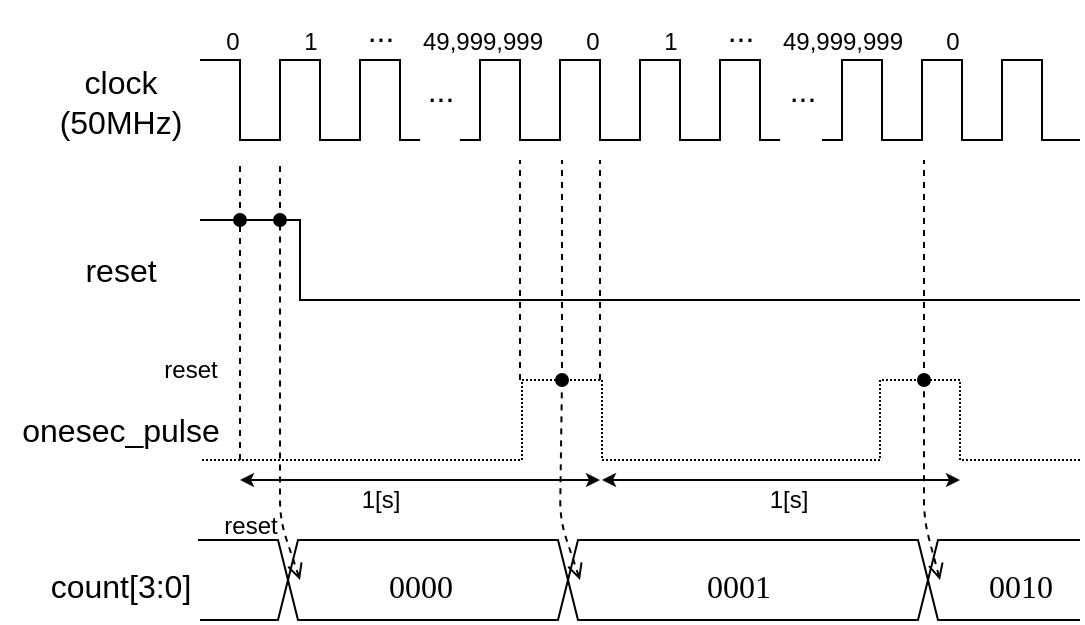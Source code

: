 <mxfile>
    <diagram id="_Tr8olxt_fTSZCQEv20e" name="ページ1">
        <mxGraphModel dx="996" dy="487" grid="1" gridSize="10" guides="1" tooltips="1" connect="1" arrows="1" fold="1" page="1" pageScale="1" pageWidth="827" pageHeight="1169" math="0" shadow="0">
            <root>
                <mxCell id="0"/>
                <mxCell id="1" parent="0"/>
                <mxCell id="2" value="" style="endArrow=none;html=1;rounded=0;curved=0;" edge="1" parent="1">
                    <mxGeometry width="50" height="50" relative="1" as="geometry">
                        <mxPoint x="100" y="200" as="sourcePoint"/>
                        <mxPoint x="210" y="240" as="targetPoint"/>
                        <Array as="points">
                            <mxPoint x="120" y="200"/>
                            <mxPoint x="120" y="240"/>
                            <mxPoint x="140" y="240"/>
                            <mxPoint x="140" y="200"/>
                            <mxPoint x="160" y="200"/>
                            <mxPoint x="160" y="240"/>
                            <mxPoint x="180" y="240"/>
                            <mxPoint x="180" y="200"/>
                            <mxPoint x="200" y="200"/>
                            <mxPoint x="200" y="240"/>
                        </Array>
                    </mxGeometry>
                </mxCell>
                <mxCell id="3" value="" style="endArrow=none;html=1;rounded=0;curved=0;" edge="1" parent="1">
                    <mxGeometry width="50" height="50" relative="1" as="geometry">
                        <mxPoint x="100" y="280" as="sourcePoint"/>
                        <mxPoint x="540" y="320" as="targetPoint"/>
                        <Array as="points">
                            <mxPoint x="150" y="280"/>
                            <mxPoint x="150" y="320"/>
                        </Array>
                    </mxGeometry>
                </mxCell>
                <mxCell id="4" value="" style="endArrow=none;html=1;rounded=0;curved=0;dashed=1;dashPattern=1 1;" edge="1" parent="1">
                    <mxGeometry width="50" height="50" relative="1" as="geometry">
                        <mxPoint x="101" y="400" as="sourcePoint"/>
                        <mxPoint x="540" y="400" as="targetPoint"/>
                        <Array as="points">
                            <mxPoint x="261" y="400"/>
                            <mxPoint x="261" y="360"/>
                            <mxPoint x="301" y="360"/>
                            <mxPoint x="301" y="400"/>
                            <mxPoint x="440" y="400"/>
                            <mxPoint x="440" y="360"/>
                            <mxPoint x="480" y="360"/>
                            <mxPoint x="480" y="400"/>
                        </Array>
                    </mxGeometry>
                </mxCell>
                <mxCell id="6" value="" style="endArrow=oval;dashed=1;html=1;endFill=1;" edge="1" parent="1">
                    <mxGeometry width="50" height="50" relative="1" as="geometry">
                        <mxPoint x="120" y="400" as="sourcePoint"/>
                        <mxPoint x="120" y="280" as="targetPoint"/>
                    </mxGeometry>
                </mxCell>
                <mxCell id="7" value="" style="endArrow=oval;dashed=1;html=1;startArrow=open;startFill=0;endFill=1;" edge="1" parent="1">
                    <mxGeometry width="50" height="50" relative="1" as="geometry">
                        <mxPoint x="150" y="460" as="sourcePoint"/>
                        <mxPoint x="140" y="280" as="targetPoint"/>
                        <Array as="points">
                            <mxPoint x="140" y="430"/>
                        </Array>
                    </mxGeometry>
                </mxCell>
                <mxCell id="8" value="" style="endArrow=classic;html=1;startArrow=classic;startFill=1;endFill=1;endSize=4;startSize=4;" edge="1" parent="1">
                    <mxGeometry width="50" height="50" relative="1" as="geometry">
                        <mxPoint x="120" y="410" as="sourcePoint"/>
                        <mxPoint x="300" y="410" as="targetPoint"/>
                    </mxGeometry>
                </mxCell>
                <mxCell id="10" value="" style="endArrow=none;html=1;rounded=0;curved=0;" edge="1" parent="1">
                    <mxGeometry width="50" height="50" relative="1" as="geometry">
                        <mxPoint x="230" y="240" as="sourcePoint"/>
                        <mxPoint x="390" y="240" as="targetPoint"/>
                        <Array as="points">
                            <mxPoint x="240" y="240"/>
                            <mxPoint x="240" y="200"/>
                            <mxPoint x="260" y="200"/>
                            <mxPoint x="260" y="240"/>
                            <mxPoint x="280" y="240"/>
                            <mxPoint x="280" y="200"/>
                            <mxPoint x="300" y="200"/>
                            <mxPoint x="300" y="240"/>
                            <mxPoint x="320" y="240"/>
                            <mxPoint x="320" y="200"/>
                            <mxPoint x="340" y="200"/>
                            <mxPoint x="340" y="240"/>
                            <mxPoint x="360" y="240"/>
                            <mxPoint x="360" y="200"/>
                            <mxPoint x="380" y="200"/>
                            <mxPoint x="380" y="240"/>
                        </Array>
                    </mxGeometry>
                </mxCell>
                <mxCell id="11" value="..." style="text;html=1;align=center;verticalAlign=middle;resizable=0;points=[];autosize=1;strokeColor=none;fillColor=none;fontSize=16;fontFamily=Helvetica;" vertex="1" parent="1">
                    <mxGeometry x="200" y="200" width="40" height="30" as="geometry"/>
                </mxCell>
                <mxCell id="12" value="" style="endArrow=none;html=1;rounded=0;curved=0;" edge="1" parent="1">
                    <mxGeometry width="50" height="50" relative="1" as="geometry">
                        <mxPoint x="411" y="240" as="sourcePoint"/>
                        <mxPoint x="540" y="240" as="targetPoint"/>
                        <Array as="points">
                            <mxPoint x="421" y="240"/>
                            <mxPoint x="421" y="200"/>
                            <mxPoint x="441" y="200"/>
                            <mxPoint x="441" y="240"/>
                            <mxPoint x="461" y="240"/>
                            <mxPoint x="461" y="200"/>
                            <mxPoint x="481" y="200"/>
                            <mxPoint x="481" y="240"/>
                            <mxPoint x="501" y="240"/>
                            <mxPoint x="501" y="200"/>
                            <mxPoint x="521" y="200"/>
                            <mxPoint x="521" y="240"/>
                        </Array>
                    </mxGeometry>
                </mxCell>
                <mxCell id="13" value="..." style="text;html=1;align=center;verticalAlign=middle;resizable=0;points=[];autosize=1;strokeColor=none;fillColor=none;fontSize=16;fontFamily=Helvetica;" vertex="1" parent="1">
                    <mxGeometry x="381" y="200" width="40" height="30" as="geometry"/>
                </mxCell>
                <mxCell id="14" value="" style="endArrow=none;dashed=1;html=1;" edge="1" parent="1">
                    <mxGeometry width="50" height="50" relative="1" as="geometry">
                        <mxPoint x="260" y="360" as="sourcePoint"/>
                        <mxPoint x="260" y="250" as="targetPoint"/>
                    </mxGeometry>
                </mxCell>
                <mxCell id="15" value="" style="endArrow=none;dashed=1;html=1;" edge="1" parent="1">
                    <mxGeometry width="50" height="50" relative="1" as="geometry">
                        <mxPoint x="300" y="360" as="sourcePoint"/>
                        <mxPoint x="300" y="250" as="targetPoint"/>
                    </mxGeometry>
                </mxCell>
                <mxCell id="16" value="0" style="text;html=1;align=center;verticalAlign=middle;resizable=0;points=[];autosize=1;strokeColor=none;fillColor=none;" vertex="1" parent="1">
                    <mxGeometry x="101" y="176" width="30" height="30" as="geometry"/>
                </mxCell>
                <mxCell id="17" value="1" style="text;html=1;align=center;verticalAlign=middle;resizable=0;points=[];autosize=1;strokeColor=none;fillColor=none;" vertex="1" parent="1">
                    <mxGeometry x="140" y="176" width="30" height="30" as="geometry"/>
                </mxCell>
                <mxCell id="19" value="49,999,999" style="text;html=1;align=center;verticalAlign=middle;resizable=0;points=[];autosize=1;strokeColor=none;fillColor=none;" vertex="1" parent="1">
                    <mxGeometry x="201" y="176" width="80" height="30" as="geometry"/>
                </mxCell>
                <mxCell id="20" value="0" style="text;html=1;align=center;verticalAlign=middle;resizable=0;points=[];autosize=1;strokeColor=none;fillColor=none;" vertex="1" parent="1">
                    <mxGeometry x="281" y="176" width="30" height="30" as="geometry"/>
                </mxCell>
                <mxCell id="22" value="1" style="text;html=1;align=center;verticalAlign=middle;resizable=0;points=[];autosize=1;strokeColor=none;fillColor=none;" vertex="1" parent="1">
                    <mxGeometry x="320" y="176" width="30" height="30" as="geometry"/>
                </mxCell>
                <mxCell id="25" value="49,999,999" style="text;html=1;align=center;verticalAlign=middle;resizable=0;points=[];autosize=1;strokeColor=none;fillColor=none;" vertex="1" parent="1">
                    <mxGeometry x="381" y="176" width="80" height="30" as="geometry"/>
                </mxCell>
                <mxCell id="26" value="0" style="text;html=1;align=center;verticalAlign=middle;resizable=0;points=[];autosize=1;strokeColor=none;fillColor=none;" vertex="1" parent="1">
                    <mxGeometry x="461" y="176" width="30" height="30" as="geometry"/>
                </mxCell>
                <mxCell id="27" value="..." style="text;html=1;align=center;verticalAlign=middle;resizable=0;points=[];autosize=1;strokeColor=none;fillColor=none;fontSize=16;fontFamily=Helvetica;" vertex="1" parent="1">
                    <mxGeometry x="170" y="170" width="40" height="30" as="geometry"/>
                </mxCell>
                <mxCell id="28" value="..." style="text;html=1;align=center;verticalAlign=middle;resizable=0;points=[];autosize=1;strokeColor=none;fillColor=none;fontSize=16;fontFamily=Helvetica;" vertex="1" parent="1">
                    <mxGeometry x="350" y="170" width="40" height="30" as="geometry"/>
                </mxCell>
                <mxCell id="29" value="1[s]" style="text;html=1;align=center;verticalAlign=middle;resizable=0;points=[];autosize=1;strokeColor=none;fillColor=none;" vertex="1" parent="1">
                    <mxGeometry x="170" y="405" width="40" height="30" as="geometry"/>
                </mxCell>
                <mxCell id="30" value="" style="endArrow=classic;html=1;startArrow=classic;startFill=1;endFill=1;endSize=4;startSize=4;" edge="1" parent="1">
                    <mxGeometry width="50" height="50" relative="1" as="geometry">
                        <mxPoint x="301" y="410" as="sourcePoint"/>
                        <mxPoint x="480" y="410" as="targetPoint"/>
                    </mxGeometry>
                </mxCell>
                <mxCell id="31" value="1[s]" style="text;html=1;align=center;verticalAlign=middle;resizable=0;points=[];autosize=1;strokeColor=none;fillColor=none;" vertex="1" parent="1">
                    <mxGeometry x="374" y="405" width="40" height="30" as="geometry"/>
                </mxCell>
                <mxCell id="32" value="" style="endArrow=none;html=1;rounded=0;curved=0;" edge="1" parent="1">
                    <mxGeometry width="50" height="50" relative="1" as="geometry">
                        <mxPoint x="100" y="480" as="sourcePoint"/>
                        <mxPoint x="540" y="440" as="targetPoint"/>
                        <Array as="points">
                            <mxPoint x="139" y="480"/>
                            <mxPoint x="149" y="440"/>
                            <mxPoint x="279" y="440"/>
                            <mxPoint x="289" y="480"/>
                            <mxPoint x="459" y="480"/>
                            <mxPoint x="469" y="440"/>
                        </Array>
                    </mxGeometry>
                </mxCell>
                <mxCell id="33" value="" style="endArrow=none;html=1;rounded=0;curved=0;" edge="1" parent="1">
                    <mxGeometry width="50" height="50" relative="1" as="geometry">
                        <mxPoint x="99" y="440" as="sourcePoint"/>
                        <mxPoint x="540" y="480" as="targetPoint"/>
                        <Array as="points">
                            <mxPoint x="139" y="440"/>
                            <mxPoint x="149" y="480"/>
                            <mxPoint x="279" y="480"/>
                            <mxPoint x="289" y="440"/>
                            <mxPoint x="459" y="440"/>
                            <mxPoint x="469" y="480"/>
                        </Array>
                    </mxGeometry>
                </mxCell>
                <mxCell id="34" value="reset" style="text;html=1;align=center;verticalAlign=middle;resizable=0;points=[];autosize=1;strokeColor=none;fillColor=none;" vertex="1" parent="1">
                    <mxGeometry x="100" y="418" width="50" height="30" as="geometry"/>
                </mxCell>
                <mxCell id="35" value="reset" style="text;html=1;align=center;verticalAlign=middle;resizable=0;points=[];autosize=1;strokeColor=none;fillColor=none;" vertex="1" parent="1">
                    <mxGeometry x="70" y="340" width="50" height="30" as="geometry"/>
                </mxCell>
                <mxCell id="37" value="clock&lt;div&gt;(50MHz)&lt;/div&gt;" style="text;html=1;align=center;verticalAlign=middle;resizable=0;points=[];autosize=1;strokeColor=none;fillColor=none;fontSize=16;" vertex="1" parent="1">
                    <mxGeometry x="20" y="196" width="80" height="50" as="geometry"/>
                </mxCell>
                <mxCell id="38" value="reset" style="text;html=1;align=center;verticalAlign=middle;resizable=0;points=[];autosize=1;strokeColor=none;fillColor=none;fontSize=16;" vertex="1" parent="1">
                    <mxGeometry x="30" y="290" width="60" height="30" as="geometry"/>
                </mxCell>
                <mxCell id="39" value="onesec_pulse" style="text;html=1;align=center;verticalAlign=middle;resizable=0;points=[];autosize=1;strokeColor=none;fillColor=none;fontSize=16;" vertex="1" parent="1">
                    <mxGeometry y="370" width="120" height="30" as="geometry"/>
                </mxCell>
                <mxCell id="40" value="" style="endArrow=none;dashed=1;html=1;" edge="1" parent="1">
                    <mxGeometry width="50" height="50" relative="1" as="geometry">
                        <mxPoint x="281" y="360" as="sourcePoint"/>
                        <mxPoint x="281" y="250" as="targetPoint"/>
                    </mxGeometry>
                </mxCell>
                <mxCell id="41" value="" style="endArrow=oval;dashed=1;html=1;endFill=1;startArrow=open;startFill=0;" edge="1" parent="1">
                    <mxGeometry width="50" height="50" relative="1" as="geometry">
                        <mxPoint x="290" y="460" as="sourcePoint"/>
                        <mxPoint x="281" y="360" as="targetPoint"/>
                        <Array as="points">
                            <mxPoint x="280" y="430"/>
                        </Array>
                    </mxGeometry>
                </mxCell>
                <mxCell id="42" value="0000" style="text;html=1;align=center;verticalAlign=middle;resizable=0;points=[];autosize=1;strokeColor=none;fillColor=none;fontSize=16;fontFamily=Lucida Console;" vertex="1" parent="1">
                    <mxGeometry x="180" y="448" width="60" height="30" as="geometry"/>
                </mxCell>
                <mxCell id="43" value="0001" style="text;html=1;align=center;verticalAlign=middle;resizable=0;points=[];autosize=1;strokeColor=none;fillColor=none;fontSize=16;fontFamily=Lucida Console;" vertex="1" parent="1">
                    <mxGeometry x="339" y="448" width="60" height="30" as="geometry"/>
                </mxCell>
                <mxCell id="44" value="" style="endArrow=none;dashed=1;html=1;" edge="1" parent="1">
                    <mxGeometry width="50" height="50" relative="1" as="geometry">
                        <mxPoint x="120" y="280" as="sourcePoint"/>
                        <mxPoint x="120" y="250" as="targetPoint"/>
                    </mxGeometry>
                </mxCell>
                <mxCell id="45" value="" style="endArrow=none;dashed=1;html=1;" edge="1" parent="1">
                    <mxGeometry width="50" height="50" relative="1" as="geometry">
                        <mxPoint x="140" y="280" as="sourcePoint"/>
                        <mxPoint x="140" y="250" as="targetPoint"/>
                    </mxGeometry>
                </mxCell>
                <mxCell id="46" value="" style="endArrow=none;dashed=1;html=1;" edge="1" parent="1">
                    <mxGeometry width="50" height="50" relative="1" as="geometry">
                        <mxPoint x="462" y="360" as="sourcePoint"/>
                        <mxPoint x="462" y="250" as="targetPoint"/>
                    </mxGeometry>
                </mxCell>
                <mxCell id="47" value="" style="endArrow=oval;dashed=1;html=1;endFill=1;startArrow=open;startFill=0;" edge="1" parent="1">
                    <mxGeometry width="50" height="50" relative="1" as="geometry">
                        <mxPoint x="470" y="460" as="sourcePoint"/>
                        <mxPoint x="462" y="360" as="targetPoint"/>
                        <Array as="points">
                            <mxPoint x="462" y="430"/>
                        </Array>
                    </mxGeometry>
                </mxCell>
                <mxCell id="48" value="0010" style="text;html=1;align=center;verticalAlign=middle;resizable=0;points=[];autosize=1;strokeColor=none;fillColor=none;fontSize=16;fontFamily=Lucida Console;" vertex="1" parent="1">
                    <mxGeometry x="480" y="448" width="60" height="30" as="geometry"/>
                </mxCell>
                <mxCell id="49" value="count[3:0]" style="text;html=1;align=center;verticalAlign=middle;resizable=0;points=[];autosize=1;strokeColor=none;fillColor=none;fontSize=16;" vertex="1" parent="1">
                    <mxGeometry x="15" y="448" width="90" height="30" as="geometry"/>
                </mxCell>
            </root>
        </mxGraphModel>
    </diagram>
</mxfile>